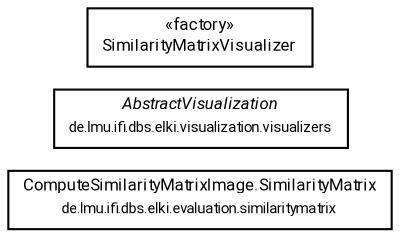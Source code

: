 #!/usr/local/bin/dot
#
# Class diagram 
# Generated by UMLGraph version R5_7_2-60-g0e99a6 (http://www.spinellis.gr/umlgraph/)
#

digraph G {
	graph [fontnames="svg"]
	edge [fontname="Roboto",fontsize=7,labelfontname="Roboto",labelfontsize=7,color="black"];
	node [fontname="Roboto",fontcolor="black",fontsize=8,shape=plaintext,margin=0,width=0,height=0];
	nodesep=0.15;
	ranksep=0.25;
	rankdir=LR;
	// de.lmu.ifi.dbs.elki.evaluation.similaritymatrix.ComputeSimilarityMatrixImage.SimilarityMatrix
	c9389811 [label=<<table title="de.lmu.ifi.dbs.elki.evaluation.similaritymatrix.ComputeSimilarityMatrixImage.SimilarityMatrix" border="0" cellborder="1" cellspacing="0" cellpadding="2" href="../../../evaluation/similaritymatrix/ComputeSimilarityMatrixImage.SimilarityMatrix.html" target="_parent">
		<tr><td><table border="0" cellspacing="0" cellpadding="1">
		<tr><td align="center" balign="center"> <font face="Roboto">ComputeSimilarityMatrixImage.SimilarityMatrix</font> </td></tr>
		<tr><td align="center" balign="center"> <font face="Roboto" point-size="7.0">de.lmu.ifi.dbs.elki.evaluation.similaritymatrix</font> </td></tr>
		</table></td></tr>
		</table>>, URL="../../../evaluation/similaritymatrix/ComputeSimilarityMatrixImage.SimilarityMatrix.html"];
	// de.lmu.ifi.dbs.elki.visualization.visualizers.AbstractVisualization
	c9390187 [label=<<table title="de.lmu.ifi.dbs.elki.visualization.visualizers.AbstractVisualization" border="0" cellborder="1" cellspacing="0" cellpadding="2" href="../AbstractVisualization.html" target="_parent">
		<tr><td><table border="0" cellspacing="0" cellpadding="1">
		<tr><td align="center" balign="center"> <font face="Roboto"><i>AbstractVisualization</i></font> </td></tr>
		<tr><td align="center" balign="center"> <font face="Roboto" point-size="7.0">de.lmu.ifi.dbs.elki.visualization.visualizers</font> </td></tr>
		</table></td></tr>
		</table>>, URL="../AbstractVisualization.html"];
	// de.lmu.ifi.dbs.elki.visualization.visualizers.visunproj.SimilarityMatrixVisualizer
	c9390213 [label=<<table title="de.lmu.ifi.dbs.elki.visualization.visualizers.visunproj.SimilarityMatrixVisualizer" border="0" cellborder="1" cellspacing="0" cellpadding="2" href="SimilarityMatrixVisualizer.html" target="_parent">
		<tr><td><table border="0" cellspacing="0" cellpadding="1">
		<tr><td align="center" balign="center"> &#171;factory&#187; </td></tr>
		<tr><td align="center" balign="center"> <font face="Roboto">SimilarityMatrixVisualizer</font> </td></tr>
		</table></td></tr>
		</table>>, URL="SimilarityMatrixVisualizer.html"];
}


